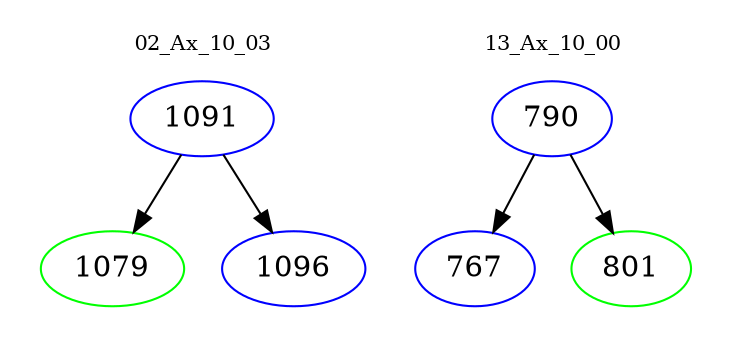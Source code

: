 digraph{
subgraph cluster_0 {
color = white
label = "02_Ax_10_03";
fontsize=10;
T0_1091 [label="1091", color="blue"]
T0_1091 -> T0_1079 [color="black"]
T0_1079 [label="1079", color="green"]
T0_1091 -> T0_1096 [color="black"]
T0_1096 [label="1096", color="blue"]
}
subgraph cluster_1 {
color = white
label = "13_Ax_10_00";
fontsize=10;
T1_790 [label="790", color="blue"]
T1_790 -> T1_767 [color="black"]
T1_767 [label="767", color="blue"]
T1_790 -> T1_801 [color="black"]
T1_801 [label="801", color="green"]
}
}
